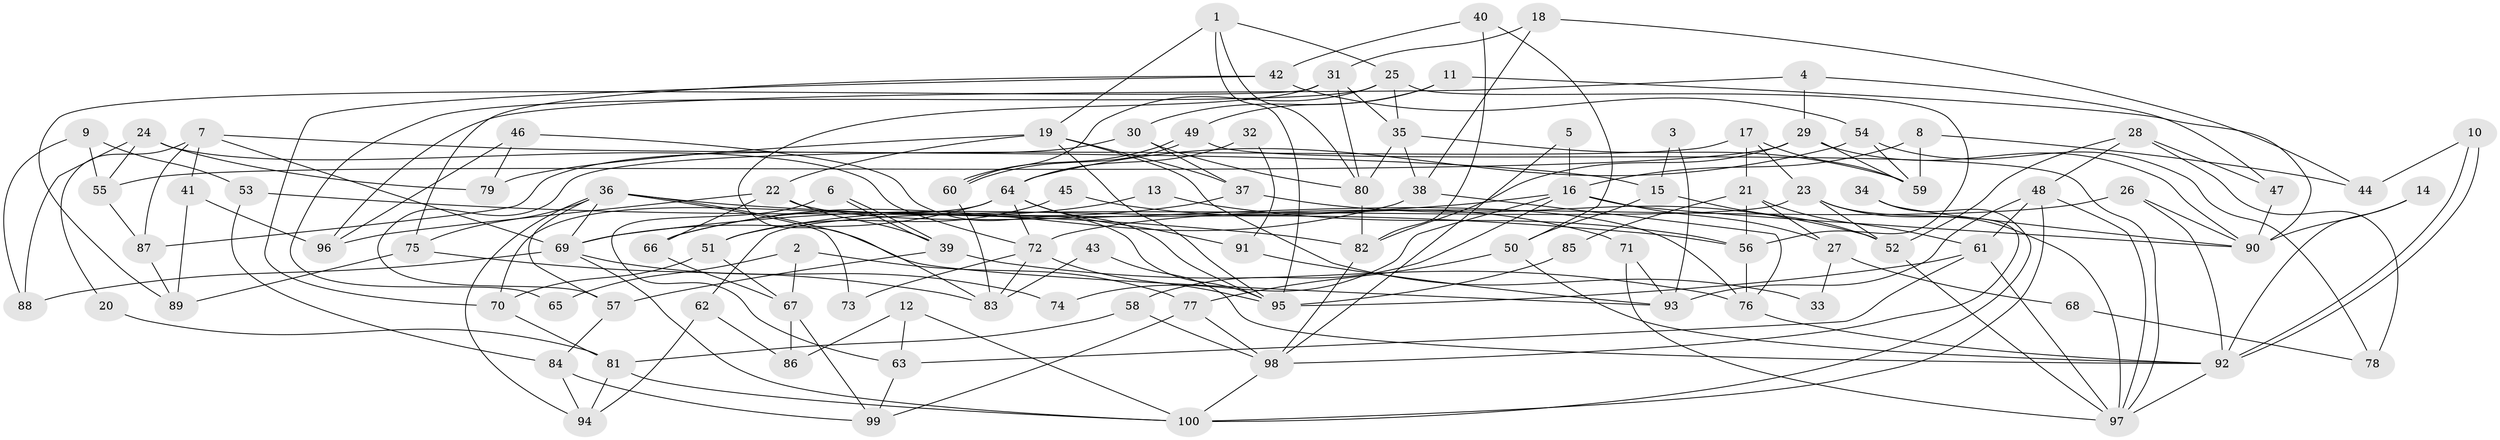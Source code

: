 // Generated by graph-tools (version 1.1) at 2025/38/02/21/25 10:38:59]
// undirected, 100 vertices, 200 edges
graph export_dot {
graph [start="1"]
  node [color=gray90,style=filled];
  1;
  2;
  3;
  4;
  5;
  6;
  7;
  8;
  9;
  10;
  11;
  12;
  13;
  14;
  15;
  16;
  17;
  18;
  19;
  20;
  21;
  22;
  23;
  24;
  25;
  26;
  27;
  28;
  29;
  30;
  31;
  32;
  33;
  34;
  35;
  36;
  37;
  38;
  39;
  40;
  41;
  42;
  43;
  44;
  45;
  46;
  47;
  48;
  49;
  50;
  51;
  52;
  53;
  54;
  55;
  56;
  57;
  58;
  59;
  60;
  61;
  62;
  63;
  64;
  65;
  66;
  67;
  68;
  69;
  70;
  71;
  72;
  73;
  74;
  75;
  76;
  77;
  78;
  79;
  80;
  81;
  82;
  83;
  84;
  85;
  86;
  87;
  88;
  89;
  90;
  91;
  92;
  93;
  94;
  95;
  96;
  97;
  98;
  99;
  100;
  1 -- 95;
  1 -- 25;
  1 -- 19;
  1 -- 80;
  2 -- 67;
  2 -- 77;
  2 -- 65;
  3 -- 93;
  3 -- 15;
  4 -- 47;
  4 -- 29;
  4 -- 96;
  5 -- 98;
  5 -- 16;
  6 -- 39;
  6 -- 39;
  6 -- 63;
  7 -- 69;
  7 -- 87;
  7 -- 15;
  7 -- 20;
  7 -- 41;
  8 -- 59;
  8 -- 16;
  8 -- 44;
  9 -- 88;
  9 -- 55;
  9 -- 53;
  10 -- 92;
  10 -- 92;
  10 -- 44;
  11 -- 49;
  11 -- 30;
  11 -- 90;
  12 -- 86;
  12 -- 100;
  12 -- 63;
  13 -- 56;
  13 -- 66;
  14 -- 90;
  14 -- 92;
  15 -- 52;
  15 -- 50;
  16 -- 90;
  16 -- 58;
  16 -- 27;
  16 -- 69;
  16 -- 74;
  17 -- 21;
  17 -- 57;
  17 -- 23;
  17 -- 59;
  18 -- 31;
  18 -- 38;
  18 -- 44;
  19 -- 95;
  19 -- 22;
  19 -- 33;
  19 -- 37;
  19 -- 79;
  20 -- 81;
  21 -- 56;
  21 -- 61;
  21 -- 27;
  21 -- 85;
  22 -- 39;
  22 -- 66;
  22 -- 76;
  22 -- 96;
  23 -- 52;
  23 -- 62;
  23 -- 97;
  23 -- 98;
  24 -- 72;
  24 -- 79;
  24 -- 55;
  24 -- 88;
  25 -- 56;
  25 -- 35;
  25 -- 60;
  25 -- 65;
  26 -- 90;
  26 -- 92;
  26 -- 72;
  27 -- 33;
  27 -- 68;
  28 -- 52;
  28 -- 48;
  28 -- 47;
  28 -- 78;
  29 -- 59;
  29 -- 55;
  29 -- 82;
  29 -- 90;
  30 -- 37;
  30 -- 80;
  30 -- 87;
  31 -- 80;
  31 -- 89;
  31 -- 35;
  31 -- 83;
  32 -- 91;
  32 -- 64;
  34 -- 90;
  34 -- 100;
  35 -- 80;
  35 -- 38;
  35 -- 59;
  36 -- 57;
  36 -- 69;
  36 -- 56;
  36 -- 73;
  36 -- 75;
  36 -- 93;
  36 -- 94;
  37 -- 66;
  37 -- 52;
  38 -- 76;
  38 -- 51;
  39 -- 76;
  39 -- 57;
  40 -- 50;
  40 -- 82;
  40 -- 42;
  41 -- 96;
  41 -- 89;
  42 -- 75;
  42 -- 54;
  42 -- 70;
  43 -- 92;
  43 -- 83;
  45 -- 51;
  45 -- 71;
  46 -- 96;
  46 -- 95;
  46 -- 79;
  47 -- 90;
  48 -- 100;
  48 -- 61;
  48 -- 93;
  48 -- 97;
  49 -- 60;
  49 -- 60;
  49 -- 97;
  50 -- 92;
  50 -- 77;
  51 -- 70;
  51 -- 67;
  52 -- 97;
  53 -- 82;
  53 -- 84;
  54 -- 59;
  54 -- 64;
  54 -- 78;
  55 -- 87;
  56 -- 76;
  57 -- 84;
  58 -- 98;
  58 -- 81;
  60 -- 83;
  61 -- 95;
  61 -- 97;
  61 -- 63;
  62 -- 94;
  62 -- 86;
  63 -- 99;
  64 -- 72;
  64 -- 69;
  64 -- 70;
  64 -- 91;
  64 -- 95;
  66 -- 67;
  67 -- 99;
  67 -- 86;
  68 -- 78;
  69 -- 74;
  69 -- 88;
  69 -- 100;
  70 -- 81;
  71 -- 97;
  71 -- 93;
  72 -- 83;
  72 -- 73;
  72 -- 95;
  75 -- 83;
  75 -- 89;
  76 -- 92;
  77 -- 99;
  77 -- 98;
  80 -- 82;
  81 -- 100;
  81 -- 94;
  82 -- 98;
  84 -- 94;
  84 -- 99;
  85 -- 95;
  87 -- 89;
  91 -- 93;
  92 -- 97;
  98 -- 100;
}
